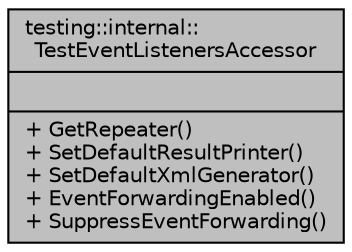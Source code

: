 digraph "testing::internal::TestEventListenersAccessor"
{
  edge [fontname="Helvetica",fontsize="10",labelfontname="Helvetica",labelfontsize="10"];
  node [fontname="Helvetica",fontsize="10",shape=record];
  Node1 [label="{testing::internal::\lTestEventListenersAccessor\n||+ GetRepeater()\l+ SetDefaultResultPrinter()\l+ SetDefaultXmlGenerator()\l+ EventForwardingEnabled()\l+ SuppressEventForwarding()\l}",height=0.2,width=0.4,color="black", fillcolor="grey75", style="filled", fontcolor="black"];
}
